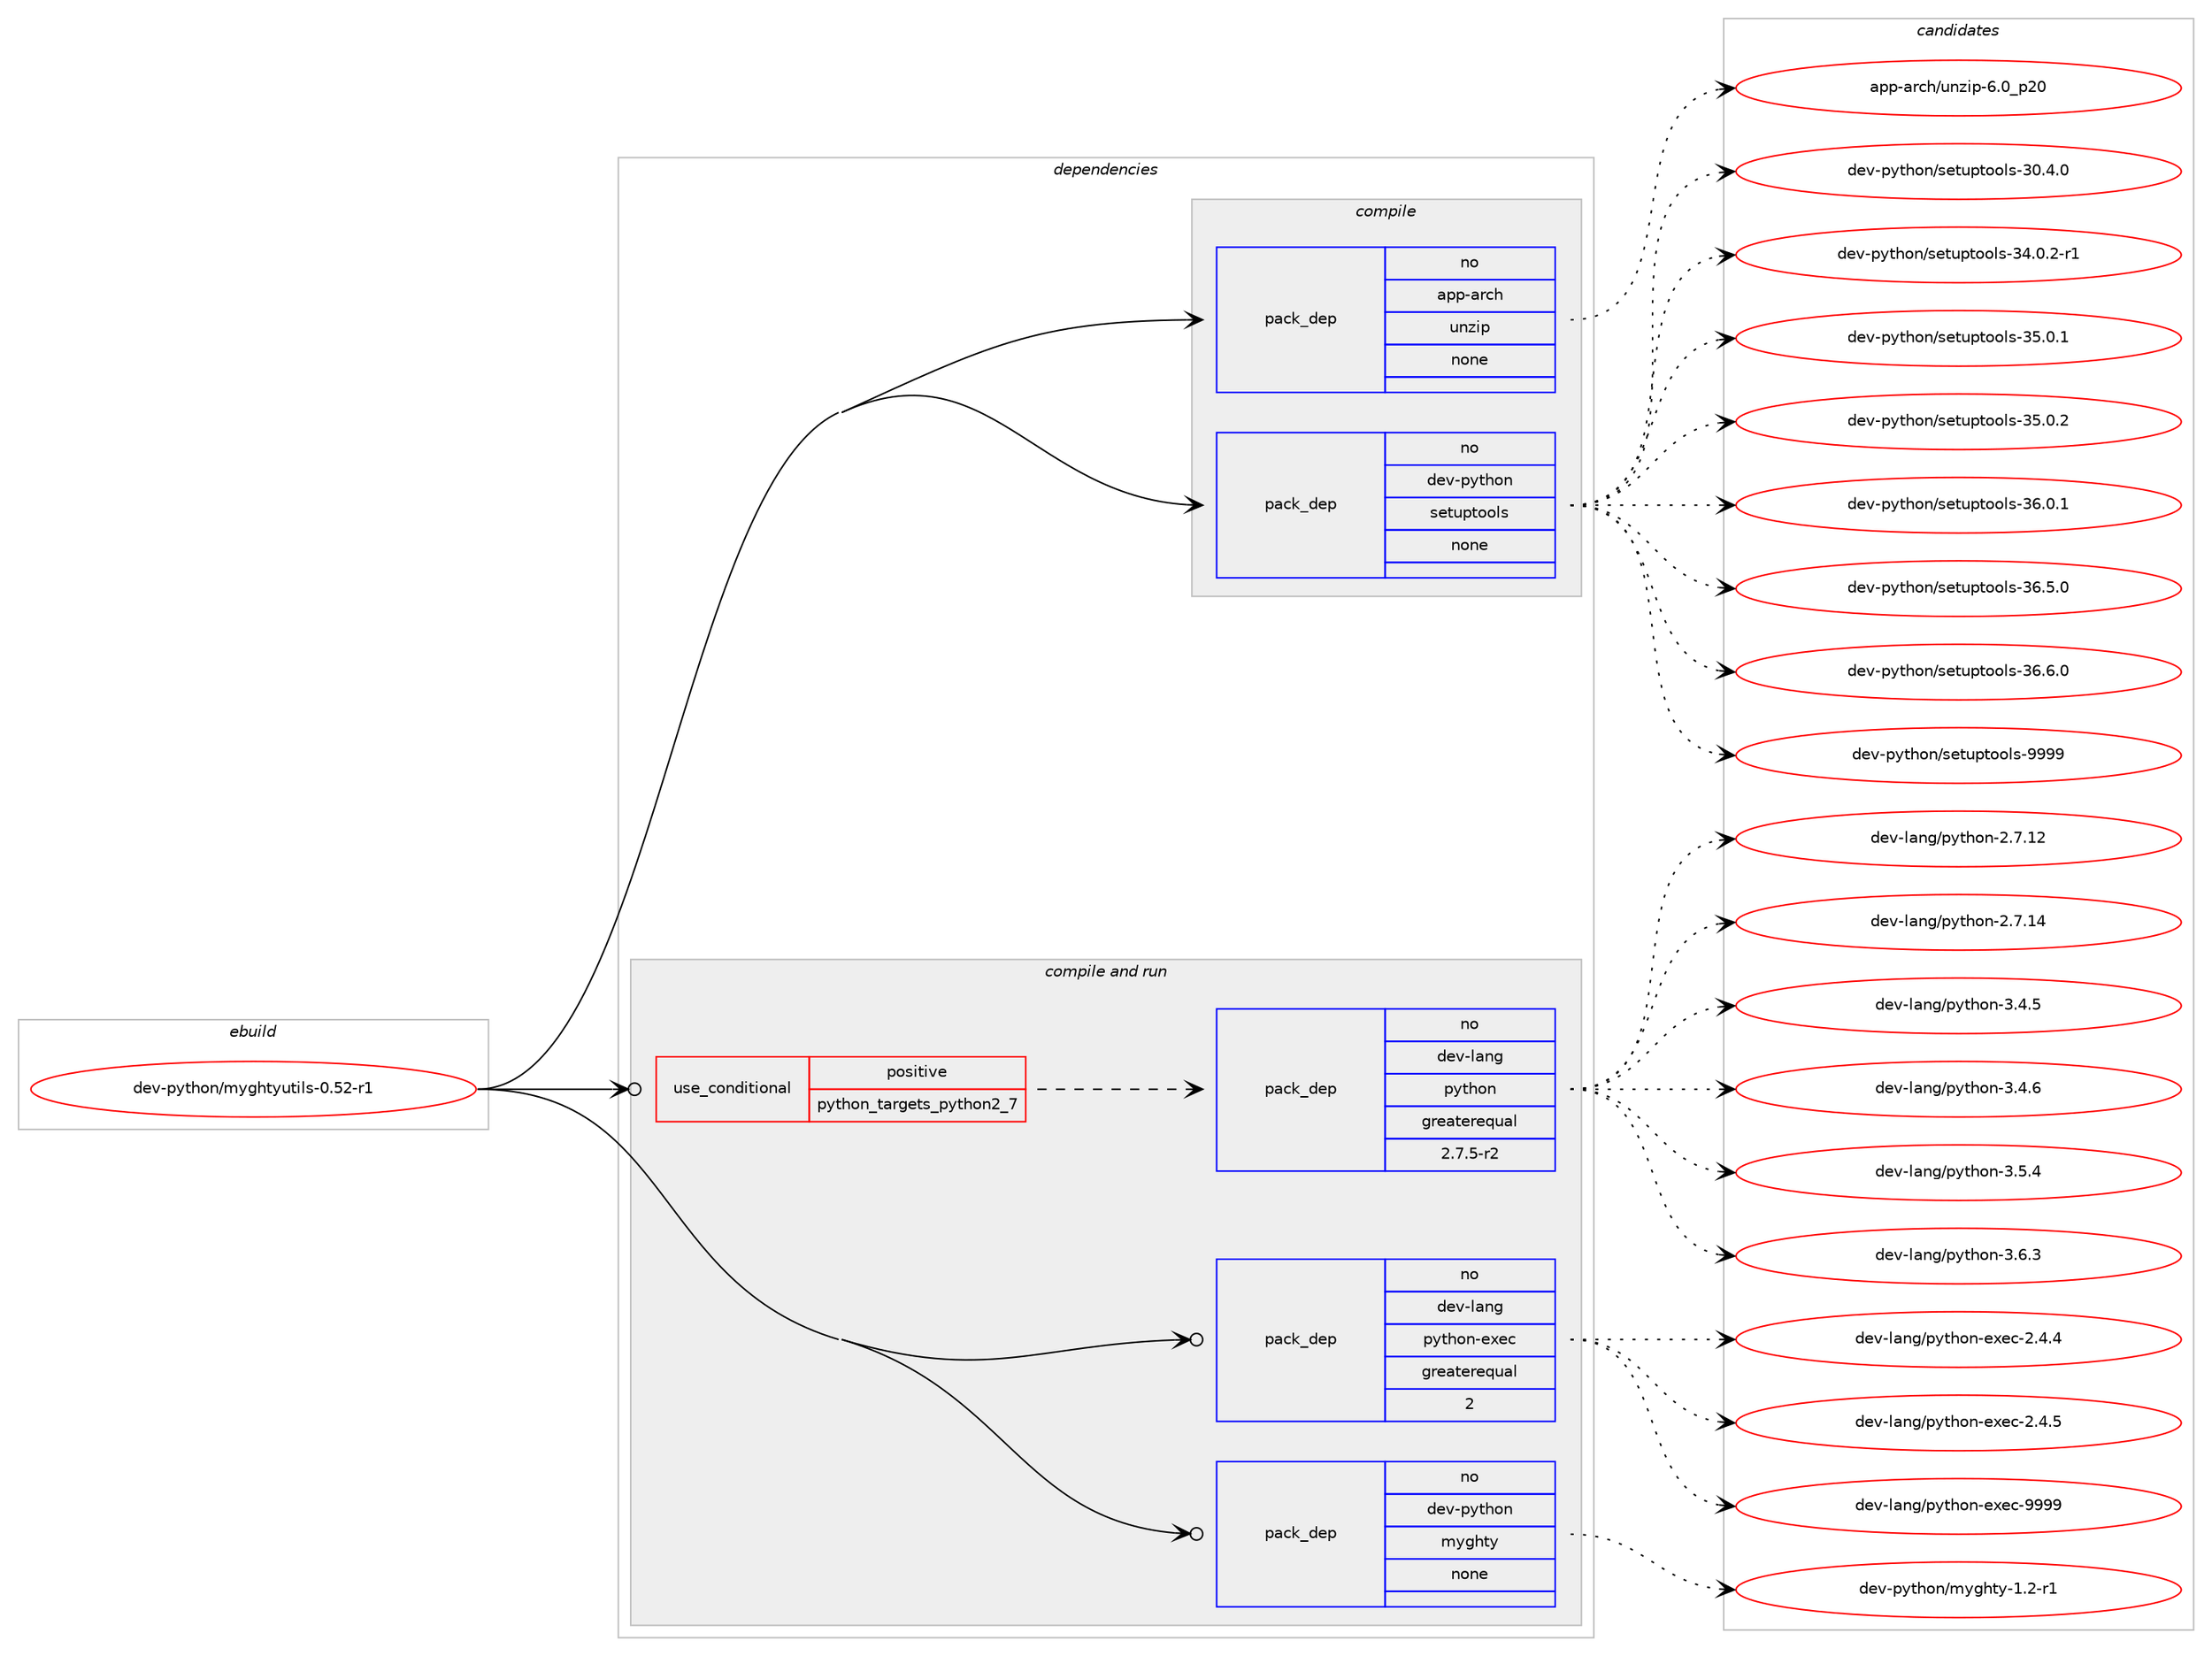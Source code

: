digraph prolog {

# *************
# Graph options
# *************

newrank=true;
concentrate=true;
compound=true;
graph [rankdir=LR,fontname=Helvetica,fontsize=10,ranksep=1.5];#, ranksep=2.5, nodesep=0.2];
edge  [arrowhead=vee];
node  [fontname=Helvetica,fontsize=10];

# **********
# The ebuild
# **********

subgraph cluster_leftcol {
color=gray;
rank=same;
label=<<i>ebuild</i>>;
id [label="dev-python/myghtyutils-0.52-r1", color=red, width=4, href="../dev-python/myghtyutils-0.52-r1.svg"];
}

# ****************
# The dependencies
# ****************

subgraph cluster_midcol {
color=gray;
label=<<i>dependencies</i>>;
subgraph cluster_compile {
fillcolor="#eeeeee";
style=filled;
label=<<i>compile</i>>;
subgraph pack127423 {
dependency167039 [label=<<TABLE BORDER="0" CELLBORDER="1" CELLSPACING="0" CELLPADDING="4" WIDTH="220"><TR><TD ROWSPAN="6" CELLPADDING="30">pack_dep</TD></TR><TR><TD WIDTH="110">no</TD></TR><TR><TD>app-arch</TD></TR><TR><TD>unzip</TD></TR><TR><TD>none</TD></TR><TR><TD></TD></TR></TABLE>>, shape=none, color=blue];
}
id:e -> dependency167039:w [weight=20,style="solid",arrowhead="vee"];
subgraph pack127424 {
dependency167040 [label=<<TABLE BORDER="0" CELLBORDER="1" CELLSPACING="0" CELLPADDING="4" WIDTH="220"><TR><TD ROWSPAN="6" CELLPADDING="30">pack_dep</TD></TR><TR><TD WIDTH="110">no</TD></TR><TR><TD>dev-python</TD></TR><TR><TD>setuptools</TD></TR><TR><TD>none</TD></TR><TR><TD></TD></TR></TABLE>>, shape=none, color=blue];
}
id:e -> dependency167040:w [weight=20,style="solid",arrowhead="vee"];
}
subgraph cluster_compileandrun {
fillcolor="#eeeeee";
style=filled;
label=<<i>compile and run</i>>;
subgraph cond35761 {
dependency167041 [label=<<TABLE BORDER="0" CELLBORDER="1" CELLSPACING="0" CELLPADDING="4"><TR><TD ROWSPAN="3" CELLPADDING="10">use_conditional</TD></TR><TR><TD>positive</TD></TR><TR><TD>python_targets_python2_7</TD></TR></TABLE>>, shape=none, color=red];
subgraph pack127425 {
dependency167042 [label=<<TABLE BORDER="0" CELLBORDER="1" CELLSPACING="0" CELLPADDING="4" WIDTH="220"><TR><TD ROWSPAN="6" CELLPADDING="30">pack_dep</TD></TR><TR><TD WIDTH="110">no</TD></TR><TR><TD>dev-lang</TD></TR><TR><TD>python</TD></TR><TR><TD>greaterequal</TD></TR><TR><TD>2.7.5-r2</TD></TR></TABLE>>, shape=none, color=blue];
}
dependency167041:e -> dependency167042:w [weight=20,style="dashed",arrowhead="vee"];
}
id:e -> dependency167041:w [weight=20,style="solid",arrowhead="odotvee"];
subgraph pack127426 {
dependency167043 [label=<<TABLE BORDER="0" CELLBORDER="1" CELLSPACING="0" CELLPADDING="4" WIDTH="220"><TR><TD ROWSPAN="6" CELLPADDING="30">pack_dep</TD></TR><TR><TD WIDTH="110">no</TD></TR><TR><TD>dev-lang</TD></TR><TR><TD>python-exec</TD></TR><TR><TD>greaterequal</TD></TR><TR><TD>2</TD></TR></TABLE>>, shape=none, color=blue];
}
id:e -> dependency167043:w [weight=20,style="solid",arrowhead="odotvee"];
subgraph pack127427 {
dependency167044 [label=<<TABLE BORDER="0" CELLBORDER="1" CELLSPACING="0" CELLPADDING="4" WIDTH="220"><TR><TD ROWSPAN="6" CELLPADDING="30">pack_dep</TD></TR><TR><TD WIDTH="110">no</TD></TR><TR><TD>dev-python</TD></TR><TR><TD>myghty</TD></TR><TR><TD>none</TD></TR><TR><TD></TD></TR></TABLE>>, shape=none, color=blue];
}
id:e -> dependency167044:w [weight=20,style="solid",arrowhead="odotvee"];
}
subgraph cluster_run {
fillcolor="#eeeeee";
style=filled;
label=<<i>run</i>>;
}
}

# **************
# The candidates
# **************

subgraph cluster_choices {
rank=same;
color=gray;
label=<<i>candidates</i>>;

subgraph choice127423 {
color=black;
nodesep=1;
choice971121124597114991044711711012210511245544648951125048 [label="app-arch/unzip-6.0_p20", color=red, width=4,href="../app-arch/unzip-6.0_p20.svg"];
dependency167039:e -> choice971121124597114991044711711012210511245544648951125048:w [style=dotted,weight="100"];
}
subgraph choice127424 {
color=black;
nodesep=1;
choice100101118451121211161041111104711510111611711211611111110811545514846524648 [label="dev-python/setuptools-30.4.0", color=red, width=4,href="../dev-python/setuptools-30.4.0.svg"];
choice1001011184511212111610411111047115101116117112116111111108115455152464846504511449 [label="dev-python/setuptools-34.0.2-r1", color=red, width=4,href="../dev-python/setuptools-34.0.2-r1.svg"];
choice100101118451121211161041111104711510111611711211611111110811545515346484649 [label="dev-python/setuptools-35.0.1", color=red, width=4,href="../dev-python/setuptools-35.0.1.svg"];
choice100101118451121211161041111104711510111611711211611111110811545515346484650 [label="dev-python/setuptools-35.0.2", color=red, width=4,href="../dev-python/setuptools-35.0.2.svg"];
choice100101118451121211161041111104711510111611711211611111110811545515446484649 [label="dev-python/setuptools-36.0.1", color=red, width=4,href="../dev-python/setuptools-36.0.1.svg"];
choice100101118451121211161041111104711510111611711211611111110811545515446534648 [label="dev-python/setuptools-36.5.0", color=red, width=4,href="../dev-python/setuptools-36.5.0.svg"];
choice100101118451121211161041111104711510111611711211611111110811545515446544648 [label="dev-python/setuptools-36.6.0", color=red, width=4,href="../dev-python/setuptools-36.6.0.svg"];
choice10010111845112121116104111110471151011161171121161111111081154557575757 [label="dev-python/setuptools-9999", color=red, width=4,href="../dev-python/setuptools-9999.svg"];
dependency167040:e -> choice100101118451121211161041111104711510111611711211611111110811545514846524648:w [style=dotted,weight="100"];
dependency167040:e -> choice1001011184511212111610411111047115101116117112116111111108115455152464846504511449:w [style=dotted,weight="100"];
dependency167040:e -> choice100101118451121211161041111104711510111611711211611111110811545515346484649:w [style=dotted,weight="100"];
dependency167040:e -> choice100101118451121211161041111104711510111611711211611111110811545515346484650:w [style=dotted,weight="100"];
dependency167040:e -> choice100101118451121211161041111104711510111611711211611111110811545515446484649:w [style=dotted,weight="100"];
dependency167040:e -> choice100101118451121211161041111104711510111611711211611111110811545515446534648:w [style=dotted,weight="100"];
dependency167040:e -> choice100101118451121211161041111104711510111611711211611111110811545515446544648:w [style=dotted,weight="100"];
dependency167040:e -> choice10010111845112121116104111110471151011161171121161111111081154557575757:w [style=dotted,weight="100"];
}
subgraph choice127425 {
color=black;
nodesep=1;
choice10010111845108971101034711212111610411111045504655464950 [label="dev-lang/python-2.7.12", color=red, width=4,href="../dev-lang/python-2.7.12.svg"];
choice10010111845108971101034711212111610411111045504655464952 [label="dev-lang/python-2.7.14", color=red, width=4,href="../dev-lang/python-2.7.14.svg"];
choice100101118451089711010347112121116104111110455146524653 [label="dev-lang/python-3.4.5", color=red, width=4,href="../dev-lang/python-3.4.5.svg"];
choice100101118451089711010347112121116104111110455146524654 [label="dev-lang/python-3.4.6", color=red, width=4,href="../dev-lang/python-3.4.6.svg"];
choice100101118451089711010347112121116104111110455146534652 [label="dev-lang/python-3.5.4", color=red, width=4,href="../dev-lang/python-3.5.4.svg"];
choice100101118451089711010347112121116104111110455146544651 [label="dev-lang/python-3.6.3", color=red, width=4,href="../dev-lang/python-3.6.3.svg"];
dependency167042:e -> choice10010111845108971101034711212111610411111045504655464950:w [style=dotted,weight="100"];
dependency167042:e -> choice10010111845108971101034711212111610411111045504655464952:w [style=dotted,weight="100"];
dependency167042:e -> choice100101118451089711010347112121116104111110455146524653:w [style=dotted,weight="100"];
dependency167042:e -> choice100101118451089711010347112121116104111110455146524654:w [style=dotted,weight="100"];
dependency167042:e -> choice100101118451089711010347112121116104111110455146534652:w [style=dotted,weight="100"];
dependency167042:e -> choice100101118451089711010347112121116104111110455146544651:w [style=dotted,weight="100"];
}
subgraph choice127426 {
color=black;
nodesep=1;
choice1001011184510897110103471121211161041111104510112010199455046524652 [label="dev-lang/python-exec-2.4.4", color=red, width=4,href="../dev-lang/python-exec-2.4.4.svg"];
choice1001011184510897110103471121211161041111104510112010199455046524653 [label="dev-lang/python-exec-2.4.5", color=red, width=4,href="../dev-lang/python-exec-2.4.5.svg"];
choice10010111845108971101034711212111610411111045101120101994557575757 [label="dev-lang/python-exec-9999", color=red, width=4,href="../dev-lang/python-exec-9999.svg"];
dependency167043:e -> choice1001011184510897110103471121211161041111104510112010199455046524652:w [style=dotted,weight="100"];
dependency167043:e -> choice1001011184510897110103471121211161041111104510112010199455046524653:w [style=dotted,weight="100"];
dependency167043:e -> choice10010111845108971101034711212111610411111045101120101994557575757:w [style=dotted,weight="100"];
}
subgraph choice127427 {
color=black;
nodesep=1;
choice1001011184511212111610411111047109121103104116121454946504511449 [label="dev-python/myghty-1.2-r1", color=red, width=4,href="../dev-python/myghty-1.2-r1.svg"];
dependency167044:e -> choice1001011184511212111610411111047109121103104116121454946504511449:w [style=dotted,weight="100"];
}
}

}
